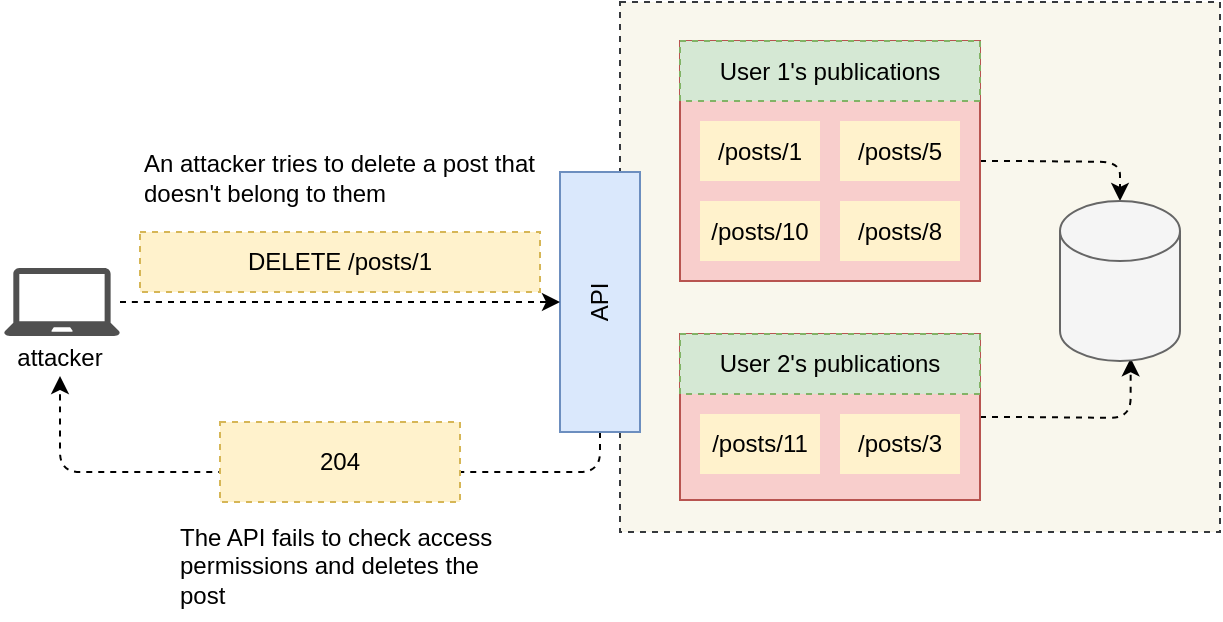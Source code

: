 <mxfile version="24.2.2" type="github">
  <diagram name="4.1" id="sIn2r0iPfQ3s1HcsIE7A">
    <mxGraphModel dx="1259" dy="730" grid="1" gridSize="10" guides="1" tooltips="1" connect="1" arrows="1" fold="1" page="1" pageScale="1" pageWidth="850" pageHeight="1100" math="0" shadow="0">
      <root>
        <mxCell id="0" />
        <mxCell id="1" parent="0" />
        <mxCell id="3vNstnB6YTwjLFCci1bY-2" value="" style="rounded=0;whiteSpace=wrap;html=1;strokeColor=#36393d;fillColor=#f9f7ed;dashed=1;fontFamily=Helvetica;" vertex="1" parent="1">
          <mxGeometry x="440" y="95" width="300" height="265" as="geometry" />
        </mxCell>
        <mxCell id="3vNstnB6YTwjLFCci1bY-3" style="edgeStyle=orthogonalEdgeStyle;rounded=1;orthogonalLoop=1;jettySize=auto;html=1;dashed=1;entryX=0.5;entryY=1;entryDx=0;entryDy=0;fontFamily=Helvetica;" edge="1" parent="1" source="3vNstnB6YTwjLFCci1bY-4" target="3vNstnB6YTwjLFCci1bY-25">
          <mxGeometry relative="1" as="geometry">
            <mxPoint x="160" y="300" as="targetPoint" />
            <Array as="points">
              <mxPoint x="430" y="330" />
              <mxPoint x="160" y="330" />
              <mxPoint x="160" y="292" />
            </Array>
          </mxGeometry>
        </mxCell>
        <mxCell id="3vNstnB6YTwjLFCci1bY-4" value="API" style="rounded=0;whiteSpace=wrap;html=1;horizontal=0;fillColor=#dae8fc;strokeColor=#6c8ebf;fontFamily=Helvetica;" vertex="1" parent="1">
          <mxGeometry x="410" y="180" width="40" height="130" as="geometry" />
        </mxCell>
        <mxCell id="3vNstnB6YTwjLFCci1bY-5" style="edgeStyle=orthogonalEdgeStyle;rounded=1;orthogonalLoop=1;jettySize=auto;html=1;entryX=0;entryY=0.5;entryDx=0;entryDy=0;dashed=1;fontFamily=Helvetica;" edge="1" parent="1" source="3vNstnB6YTwjLFCci1bY-6" target="3vNstnB6YTwjLFCci1bY-4">
          <mxGeometry relative="1" as="geometry">
            <Array as="points">
              <mxPoint x="200" y="245" />
              <mxPoint x="200" y="245" />
            </Array>
          </mxGeometry>
        </mxCell>
        <mxCell id="3vNstnB6YTwjLFCci1bY-6" value="" style="sketch=0;pointerEvents=1;shadow=0;dashed=0;html=1;strokeColor=none;fillColor=#505050;labelPosition=center;verticalLabelPosition=bottom;verticalAlign=top;outlineConnect=0;align=center;shape=mxgraph.office.devices.laptop;dashPattern=1 1;fontFamily=Helvetica;" vertex="1" parent="1">
          <mxGeometry x="132" y="228" width="58" height="34" as="geometry" />
        </mxCell>
        <mxCell id="3vNstnB6YTwjLFCci1bY-7" style="edgeStyle=orthogonalEdgeStyle;rounded=1;orthogonalLoop=1;jettySize=auto;html=1;entryX=0.5;entryY=0;entryDx=0;entryDy=0;entryPerimeter=0;dashed=1;fontFamily=Helvetica;" edge="1" parent="1" source="3vNstnB6YTwjLFCci1bY-8" target="3vNstnB6YTwjLFCci1bY-22">
          <mxGeometry relative="1" as="geometry">
            <mxPoint x="690" y="239.5" as="targetPoint" />
            <Array as="points">
              <mxPoint x="640" y="175" />
              <mxPoint x="690" y="175" />
            </Array>
          </mxGeometry>
        </mxCell>
        <mxCell id="3vNstnB6YTwjLFCci1bY-8" value="" style="rounded=0;whiteSpace=wrap;html=1;fillColor=#f8cecc;strokeColor=#b85450;fontFamily=Helvetica;" vertex="1" parent="1">
          <mxGeometry x="470" y="114.5" width="150" height="120" as="geometry" />
        </mxCell>
        <mxCell id="3vNstnB6YTwjLFCci1bY-9" value="/posts/1" style="text;html=1;strokeColor=none;fillColor=#fff2cc;align=center;verticalAlign=middle;whiteSpace=wrap;rounded=0;dashed=1;fontFamily=Helvetica;" vertex="1" parent="1">
          <mxGeometry x="480" y="154.5" width="60" height="30" as="geometry" />
        </mxCell>
        <mxCell id="3vNstnB6YTwjLFCci1bY-10" value="/posts/10" style="text;html=1;strokeColor=none;fillColor=#fff2cc;align=center;verticalAlign=middle;whiteSpace=wrap;rounded=0;dashed=1;fontFamily=Helvetica;" vertex="1" parent="1">
          <mxGeometry x="480" y="194.5" width="60" height="30" as="geometry" />
        </mxCell>
        <mxCell id="3vNstnB6YTwjLFCci1bY-11" value="/posts/8" style="text;html=1;strokeColor=none;fillColor=#fff2cc;align=center;verticalAlign=middle;whiteSpace=wrap;rounded=0;dashed=1;fontFamily=Helvetica;" vertex="1" parent="1">
          <mxGeometry x="550" y="194.5" width="60" height="30" as="geometry" />
        </mxCell>
        <mxCell id="3vNstnB6YTwjLFCci1bY-12" value="/posts/5" style="text;html=1;strokeColor=none;fillColor=#fff2cc;align=center;verticalAlign=middle;whiteSpace=wrap;rounded=0;dashed=1;fontFamily=Helvetica;" vertex="1" parent="1">
          <mxGeometry x="550" y="154.5" width="60" height="30" as="geometry" />
        </mxCell>
        <mxCell id="3vNstnB6YTwjLFCci1bY-13" value="User 1&#39;s publications" style="text;html=1;strokeColor=#82b366;fillColor=#d5e8d4;align=center;verticalAlign=middle;whiteSpace=wrap;rounded=0;dashed=1;fontFamily=Helvetica;" vertex="1" parent="1">
          <mxGeometry x="470" y="114.5" width="150" height="30" as="geometry" />
        </mxCell>
        <mxCell id="3vNstnB6YTwjLFCci1bY-14" style="edgeStyle=orthogonalEdgeStyle;rounded=1;orthogonalLoop=1;jettySize=auto;html=1;entryX=0.589;entryY=0.983;entryDx=0;entryDy=0;entryPerimeter=0;dashed=1;fontFamily=Helvetica;" edge="1" parent="1" source="3vNstnB6YTwjLFCci1bY-15" target="3vNstnB6YTwjLFCci1bY-22">
          <mxGeometry relative="1" as="geometry">
            <Array as="points">
              <mxPoint x="640" y="303" />
              <mxPoint x="695" y="303" />
            </Array>
          </mxGeometry>
        </mxCell>
        <mxCell id="3vNstnB6YTwjLFCci1bY-15" value="" style="rounded=0;whiteSpace=wrap;html=1;fillColor=#f8cecc;strokeColor=#b85450;fontFamily=Helvetica;" vertex="1" parent="1">
          <mxGeometry x="470" y="261" width="150" height="83" as="geometry" />
        </mxCell>
        <mxCell id="3vNstnB6YTwjLFCci1bY-16" value="/posts/11" style="text;html=1;strokeColor=none;fillColor=#fff2cc;align=center;verticalAlign=middle;whiteSpace=wrap;rounded=0;dashed=1;fontFamily=Helvetica;" vertex="1" parent="1">
          <mxGeometry x="480" y="301" width="60" height="30" as="geometry" />
        </mxCell>
        <mxCell id="3vNstnB6YTwjLFCci1bY-17" value="/posts/3" style="text;html=1;strokeColor=none;fillColor=#fff2cc;align=center;verticalAlign=middle;whiteSpace=wrap;rounded=0;dashed=1;fontFamily=Helvetica;" vertex="1" parent="1">
          <mxGeometry x="550" y="301" width="60" height="30" as="geometry" />
        </mxCell>
        <mxCell id="3vNstnB6YTwjLFCci1bY-18" value="User 2&#39;s publications" style="text;html=1;strokeColor=#82b366;fillColor=#d5e8d4;align=center;verticalAlign=middle;whiteSpace=wrap;rounded=0;dashed=1;fontFamily=Helvetica;" vertex="1" parent="1">
          <mxGeometry x="470" y="261" width="150" height="30" as="geometry" />
        </mxCell>
        <mxCell id="3vNstnB6YTwjLFCci1bY-19" value="DELETE /posts/&lt;span style=&quot;text-align: left;&quot;&gt;1&lt;/span&gt;" style="rounded=0;whiteSpace=wrap;html=1;dashed=1;fillColor=#fff2cc;strokeColor=#d6b656;fontFamily=Helvetica;" vertex="1" parent="1">
          <mxGeometry x="200" y="210" width="200" height="30" as="geometry" />
        </mxCell>
        <mxCell id="3vNstnB6YTwjLFCci1bY-20" value="" style="rounded=0;whiteSpace=wrap;html=1;strokeColor=#d6b656;dashed=1;fillColor=#fff2cc;fontFamily=Helvetica;" vertex="1" parent="1">
          <mxGeometry x="240" y="305" width="120" height="40" as="geometry" />
        </mxCell>
        <mxCell id="3vNstnB6YTwjLFCci1bY-21" value="204" style="text;html=1;strokeColor=none;fillColor=none;align=center;verticalAlign=middle;whiteSpace=wrap;rounded=0;fontFamily=Helvetica;" vertex="1" parent="1">
          <mxGeometry x="245" y="310" width="110" height="30" as="geometry" />
        </mxCell>
        <mxCell id="3vNstnB6YTwjLFCci1bY-22" value="" style="shape=cylinder3;whiteSpace=wrap;html=1;boundedLbl=1;backgroundOutline=1;size=15;strokeColor=#666666;fillColor=#f5f5f5;fontColor=#333333;fontFamily=Helvetica;" vertex="1" parent="1">
          <mxGeometry x="660" y="194.5" width="60" height="80" as="geometry" />
        </mxCell>
        <mxCell id="3vNstnB6YTwjLFCci1bY-23" value="An attacker tries to delete a post that doesn&#39;t belong to them" style="text;html=1;strokeColor=none;fillColor=none;align=left;verticalAlign=middle;whiteSpace=wrap;rounded=0;fontFamily=Helvetica;" vertex="1" parent="1">
          <mxGeometry x="200" y="156" width="200" height="54" as="geometry" />
        </mxCell>
        <mxCell id="3vNstnB6YTwjLFCci1bY-24" value="The API fails to check access permissions and deletes the post" style="text;html=1;strokeColor=none;fillColor=none;align=left;verticalAlign=middle;whiteSpace=wrap;rounded=0;fontFamily=Helvetica;" vertex="1" parent="1">
          <mxGeometry x="217.5" y="350" width="165" height="54" as="geometry" />
        </mxCell>
        <mxCell id="3vNstnB6YTwjLFCci1bY-25" value="attacker" style="text;html=1;strokeColor=none;fillColor=none;align=center;verticalAlign=middle;whiteSpace=wrap;rounded=0;fontFamily=Helvetica;" vertex="1" parent="1">
          <mxGeometry x="130" y="264" width="60" height="18" as="geometry" />
        </mxCell>
      </root>
    </mxGraphModel>
  </diagram>
</mxfile>
